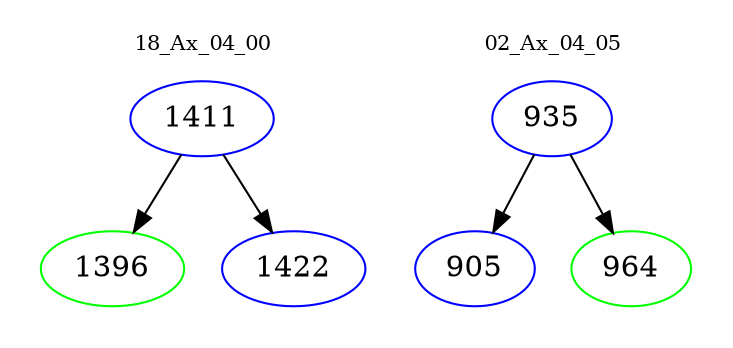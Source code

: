 digraph{
subgraph cluster_0 {
color = white
label = "18_Ax_04_00";
fontsize=10;
T0_1411 [label="1411", color="blue"]
T0_1411 -> T0_1396 [color="black"]
T0_1396 [label="1396", color="green"]
T0_1411 -> T0_1422 [color="black"]
T0_1422 [label="1422", color="blue"]
}
subgraph cluster_1 {
color = white
label = "02_Ax_04_05";
fontsize=10;
T1_935 [label="935", color="blue"]
T1_935 -> T1_905 [color="black"]
T1_905 [label="905", color="blue"]
T1_935 -> T1_964 [color="black"]
T1_964 [label="964", color="green"]
}
}
